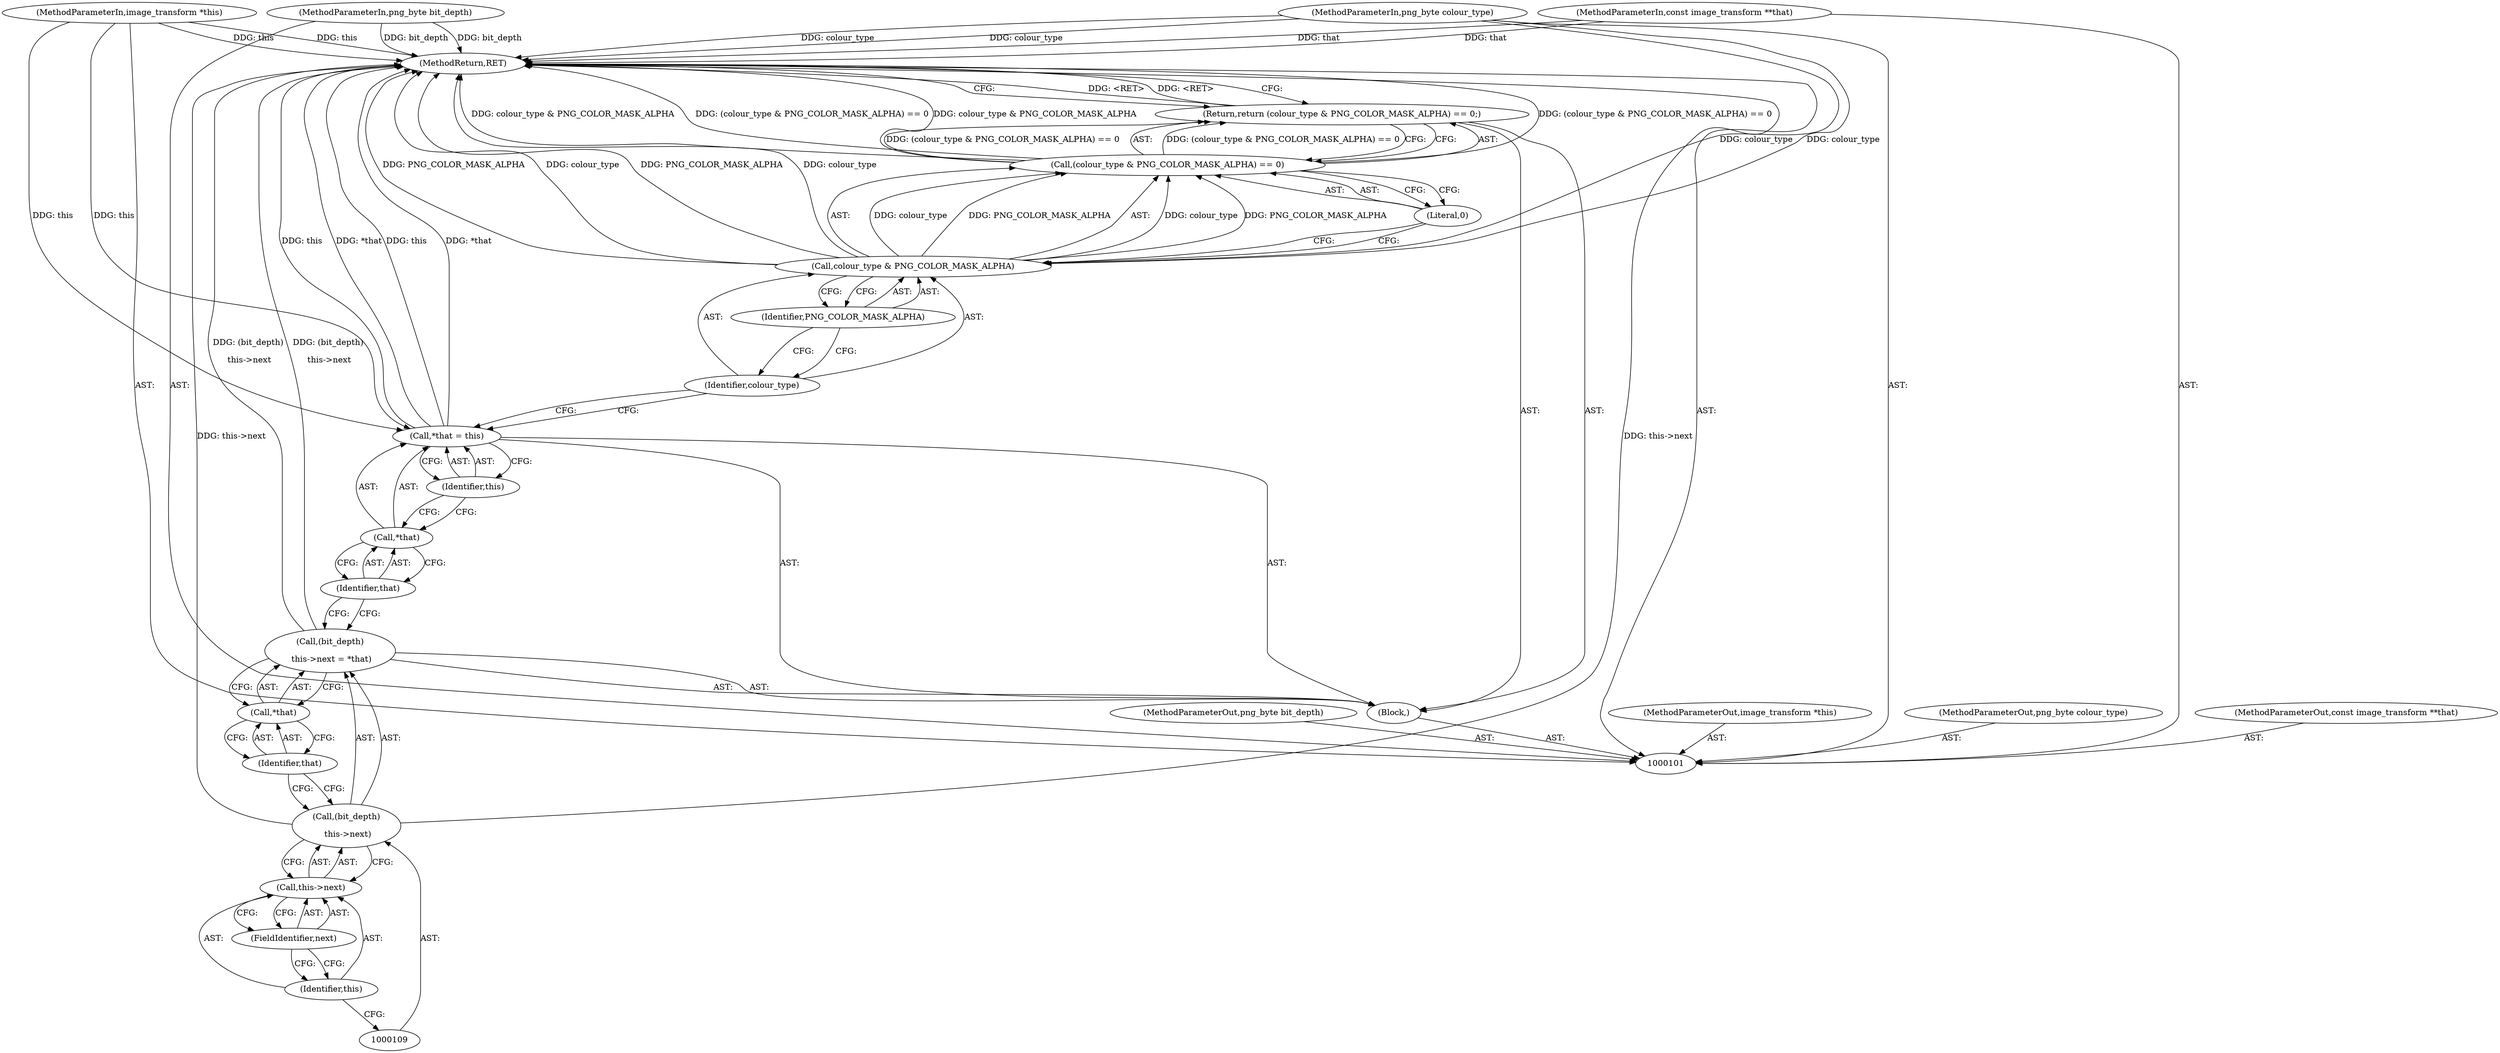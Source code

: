 digraph "0_Android_9d4853418ab2f754c2b63e091c29c5529b8b86ca_63" {
"1000125" [label="(MethodReturn,RET)"];
"1000102" [label="(MethodParameterIn,image_transform *this)"];
"1000162" [label="(MethodParameterOut,image_transform *this)"];
"1000119" [label="(Return,return (colour_type & PNG_COLOR_MASK_ALPHA) == 0;)"];
"1000123" [label="(Identifier,PNG_COLOR_MASK_ALPHA)"];
"1000124" [label="(Literal,0)"];
"1000120" [label="(Call,(colour_type & PNG_COLOR_MASK_ALPHA) == 0)"];
"1000121" [label="(Call,colour_type & PNG_COLOR_MASK_ALPHA)"];
"1000122" [label="(Identifier,colour_type)"];
"1000104" [label="(MethodParameterIn,png_byte colour_type)"];
"1000164" [label="(MethodParameterOut,png_byte colour_type)"];
"1000103" [label="(MethodParameterIn,const image_transform **that)"];
"1000163" [label="(MethodParameterOut,const image_transform **that)"];
"1000105" [label="(MethodParameterIn,png_byte bit_depth)"];
"1000165" [label="(MethodParameterOut,png_byte bit_depth)"];
"1000106" [label="(Block,)"];
"1000107" [label="(Call,(bit_depth)\n \n this->next = *that)"];
"1000108" [label="(Call,(bit_depth)\n \n this->next)"];
"1000110" [label="(Call,this->next)"];
"1000111" [label="(Identifier,this)"];
"1000113" [label="(Call,*that)"];
"1000114" [label="(Identifier,that)"];
"1000112" [label="(FieldIdentifier,next)"];
"1000115" [label="(Call,*that = this)"];
"1000116" [label="(Call,*that)"];
"1000117" [label="(Identifier,that)"];
"1000118" [label="(Identifier,this)"];
"1000125" -> "1000101"  [label="AST: "];
"1000125" -> "1000119"  [label="CFG: "];
"1000119" -> "1000125"  [label="DDG: <RET>"];
"1000107" -> "1000125"  [label="DDG: (bit_depth)\n \n this->next"];
"1000104" -> "1000125"  [label="DDG: colour_type"];
"1000105" -> "1000125"  [label="DDG: bit_depth"];
"1000121" -> "1000125"  [label="DDG: PNG_COLOR_MASK_ALPHA"];
"1000121" -> "1000125"  [label="DDG: colour_type"];
"1000103" -> "1000125"  [label="DDG: that"];
"1000115" -> "1000125"  [label="DDG: this"];
"1000115" -> "1000125"  [label="DDG: *that"];
"1000102" -> "1000125"  [label="DDG: this"];
"1000120" -> "1000125"  [label="DDG: colour_type & PNG_COLOR_MASK_ALPHA"];
"1000120" -> "1000125"  [label="DDG: (colour_type & PNG_COLOR_MASK_ALPHA) == 0"];
"1000108" -> "1000125"  [label="DDG: this->next"];
"1000102" -> "1000101"  [label="AST: "];
"1000102" -> "1000125"  [label="DDG: this"];
"1000102" -> "1000115"  [label="DDG: this"];
"1000162" -> "1000101"  [label="AST: "];
"1000119" -> "1000106"  [label="AST: "];
"1000119" -> "1000120"  [label="CFG: "];
"1000120" -> "1000119"  [label="AST: "];
"1000125" -> "1000119"  [label="CFG: "];
"1000119" -> "1000125"  [label="DDG: <RET>"];
"1000120" -> "1000119"  [label="DDG: (colour_type & PNG_COLOR_MASK_ALPHA) == 0"];
"1000123" -> "1000121"  [label="AST: "];
"1000123" -> "1000122"  [label="CFG: "];
"1000121" -> "1000123"  [label="CFG: "];
"1000124" -> "1000120"  [label="AST: "];
"1000124" -> "1000121"  [label="CFG: "];
"1000120" -> "1000124"  [label="CFG: "];
"1000120" -> "1000119"  [label="AST: "];
"1000120" -> "1000124"  [label="CFG: "];
"1000121" -> "1000120"  [label="AST: "];
"1000124" -> "1000120"  [label="AST: "];
"1000119" -> "1000120"  [label="CFG: "];
"1000120" -> "1000125"  [label="DDG: colour_type & PNG_COLOR_MASK_ALPHA"];
"1000120" -> "1000125"  [label="DDG: (colour_type & PNG_COLOR_MASK_ALPHA) == 0"];
"1000120" -> "1000119"  [label="DDG: (colour_type & PNG_COLOR_MASK_ALPHA) == 0"];
"1000121" -> "1000120"  [label="DDG: colour_type"];
"1000121" -> "1000120"  [label="DDG: PNG_COLOR_MASK_ALPHA"];
"1000121" -> "1000120"  [label="AST: "];
"1000121" -> "1000123"  [label="CFG: "];
"1000122" -> "1000121"  [label="AST: "];
"1000123" -> "1000121"  [label="AST: "];
"1000124" -> "1000121"  [label="CFG: "];
"1000121" -> "1000125"  [label="DDG: PNG_COLOR_MASK_ALPHA"];
"1000121" -> "1000125"  [label="DDG: colour_type"];
"1000121" -> "1000120"  [label="DDG: colour_type"];
"1000121" -> "1000120"  [label="DDG: PNG_COLOR_MASK_ALPHA"];
"1000104" -> "1000121"  [label="DDG: colour_type"];
"1000122" -> "1000121"  [label="AST: "];
"1000122" -> "1000115"  [label="CFG: "];
"1000123" -> "1000122"  [label="CFG: "];
"1000104" -> "1000101"  [label="AST: "];
"1000104" -> "1000125"  [label="DDG: colour_type"];
"1000104" -> "1000121"  [label="DDG: colour_type"];
"1000164" -> "1000101"  [label="AST: "];
"1000103" -> "1000101"  [label="AST: "];
"1000103" -> "1000125"  [label="DDG: that"];
"1000163" -> "1000101"  [label="AST: "];
"1000105" -> "1000101"  [label="AST: "];
"1000105" -> "1000125"  [label="DDG: bit_depth"];
"1000165" -> "1000101"  [label="AST: "];
"1000106" -> "1000101"  [label="AST: "];
"1000107" -> "1000106"  [label="AST: "];
"1000115" -> "1000106"  [label="AST: "];
"1000119" -> "1000106"  [label="AST: "];
"1000107" -> "1000106"  [label="AST: "];
"1000107" -> "1000113"  [label="CFG: "];
"1000108" -> "1000107"  [label="AST: "];
"1000113" -> "1000107"  [label="AST: "];
"1000117" -> "1000107"  [label="CFG: "];
"1000107" -> "1000125"  [label="DDG: (bit_depth)\n \n this->next"];
"1000108" -> "1000107"  [label="AST: "];
"1000108" -> "1000110"  [label="CFG: "];
"1000109" -> "1000108"  [label="AST: "];
"1000110" -> "1000108"  [label="AST: "];
"1000114" -> "1000108"  [label="CFG: "];
"1000108" -> "1000125"  [label="DDG: this->next"];
"1000110" -> "1000108"  [label="AST: "];
"1000110" -> "1000112"  [label="CFG: "];
"1000111" -> "1000110"  [label="AST: "];
"1000112" -> "1000110"  [label="AST: "];
"1000108" -> "1000110"  [label="CFG: "];
"1000111" -> "1000110"  [label="AST: "];
"1000111" -> "1000109"  [label="CFG: "];
"1000112" -> "1000111"  [label="CFG: "];
"1000113" -> "1000107"  [label="AST: "];
"1000113" -> "1000114"  [label="CFG: "];
"1000114" -> "1000113"  [label="AST: "];
"1000107" -> "1000113"  [label="CFG: "];
"1000114" -> "1000113"  [label="AST: "];
"1000114" -> "1000108"  [label="CFG: "];
"1000113" -> "1000114"  [label="CFG: "];
"1000112" -> "1000110"  [label="AST: "];
"1000112" -> "1000111"  [label="CFG: "];
"1000110" -> "1000112"  [label="CFG: "];
"1000115" -> "1000106"  [label="AST: "];
"1000115" -> "1000118"  [label="CFG: "];
"1000116" -> "1000115"  [label="AST: "];
"1000118" -> "1000115"  [label="AST: "];
"1000122" -> "1000115"  [label="CFG: "];
"1000115" -> "1000125"  [label="DDG: this"];
"1000115" -> "1000125"  [label="DDG: *that"];
"1000102" -> "1000115"  [label="DDG: this"];
"1000116" -> "1000115"  [label="AST: "];
"1000116" -> "1000117"  [label="CFG: "];
"1000117" -> "1000116"  [label="AST: "];
"1000118" -> "1000116"  [label="CFG: "];
"1000117" -> "1000116"  [label="AST: "];
"1000117" -> "1000107"  [label="CFG: "];
"1000116" -> "1000117"  [label="CFG: "];
"1000118" -> "1000115"  [label="AST: "];
"1000118" -> "1000116"  [label="CFG: "];
"1000115" -> "1000118"  [label="CFG: "];
}
